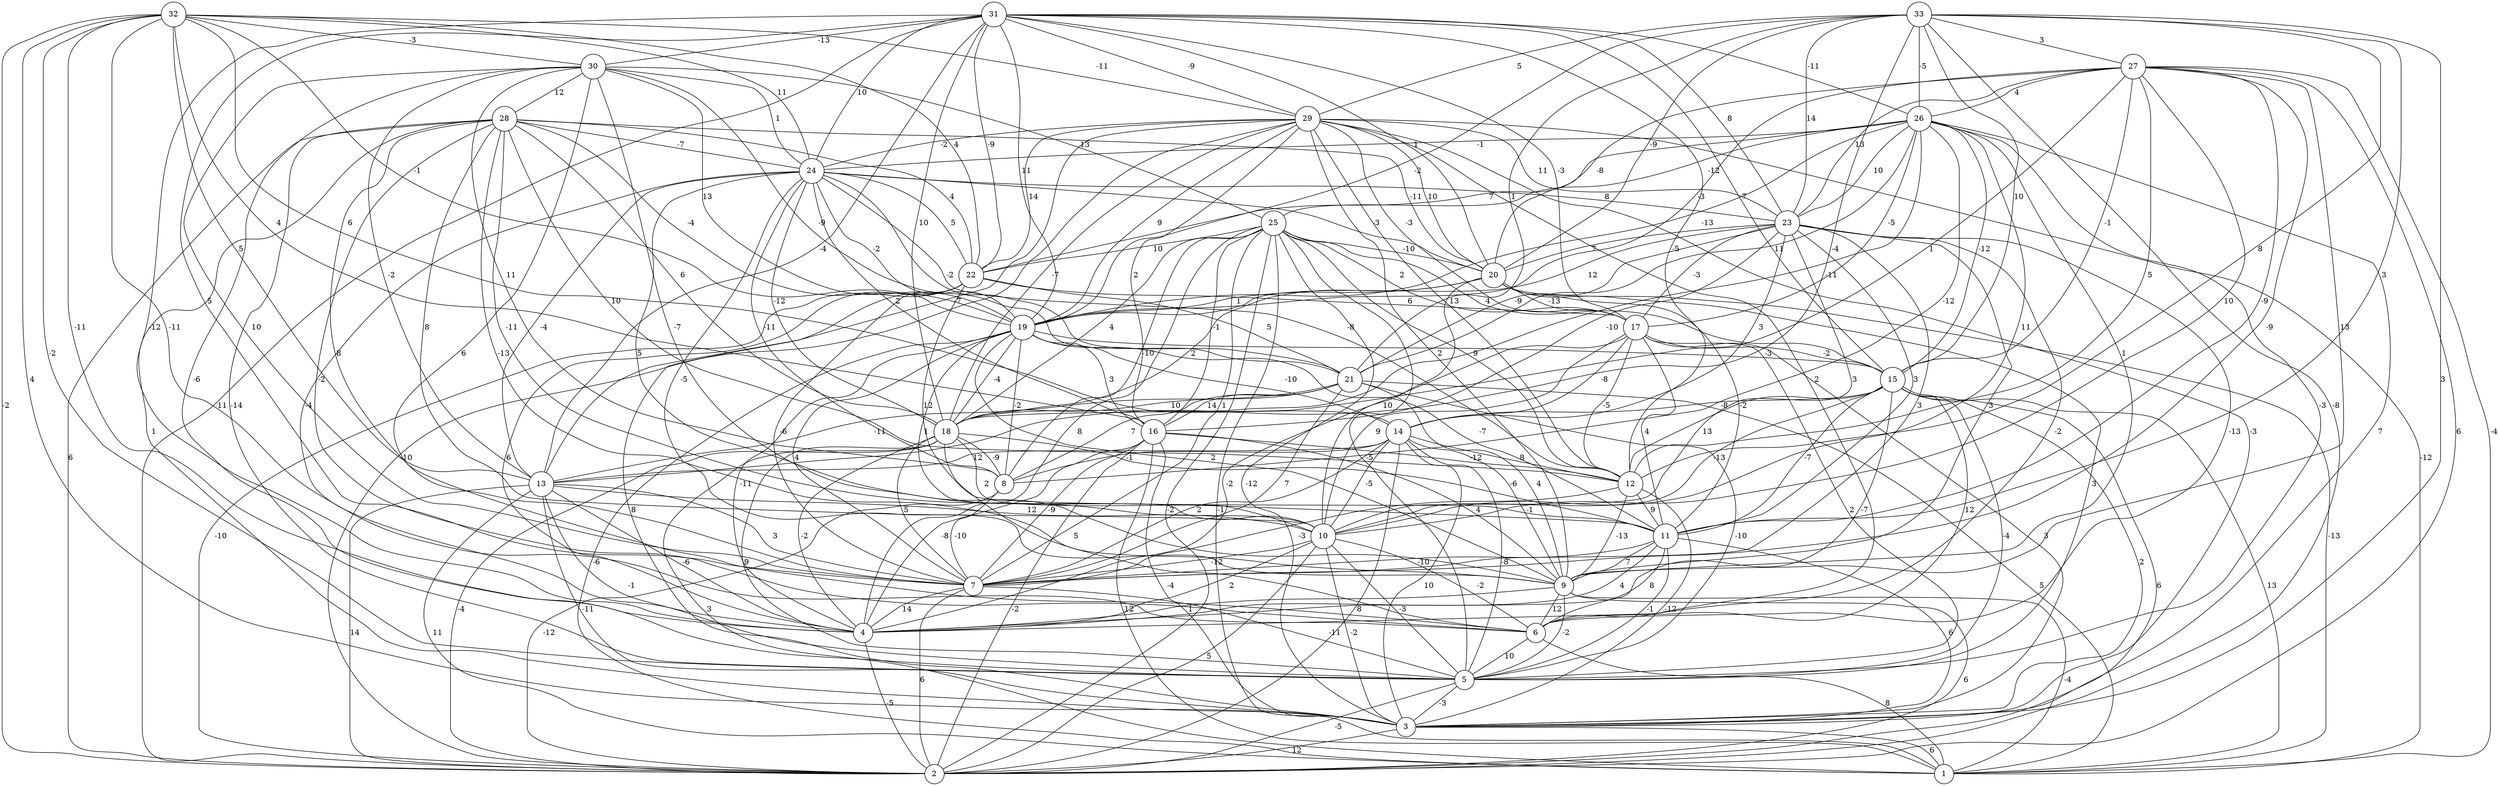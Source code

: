 graph { 
	 fontname="Helvetica,Arial,sans-serif" 
	 node [shape = circle]; 
	 33 -- 2 [label = "-8"];
	 33 -- 3 [label = "3"];
	 33 -- 11 [label = "3"];
	 33 -- 12 [label = "8"];
	 33 -- 13 [label = "-4"];
	 33 -- 15 [label = "10"];
	 33 -- 19 [label = "-2"];
	 33 -- 20 [label = "-9"];
	 33 -- 21 [label = "1"];
	 33 -- 23 [label = "14"];
	 33 -- 26 [label = "-5"];
	 33 -- 27 [label = "3"];
	 33 -- 29 [label = "5"];
	 32 -- 2 [label = "-2"];
	 32 -- 3 [label = "4"];
	 32 -- 4 [label = "-11"];
	 32 -- 5 [label = "-2"];
	 32 -- 6 [label = "-11"];
	 32 -- 13 [label = "5"];
	 32 -- 14 [label = "6"];
	 32 -- 16 [label = "4"];
	 32 -- 19 [label = "-1"];
	 32 -- 22 [label = "4"];
	 32 -- 24 [label = "11"];
	 32 -- 29 [label = "-11"];
	 32 -- 30 [label = "-3"];
	 31 -- 2 [label = "11"];
	 31 -- 4 [label = "-12"];
	 31 -- 7 [label = "5"];
	 31 -- 12 [label = "-5"];
	 31 -- 13 [label = "-4"];
	 31 -- 15 [label = "7"];
	 31 -- 17 [label = "-3"];
	 31 -- 18 [label = "10"];
	 31 -- 19 [label = "11"];
	 31 -- 20 [label = "1"];
	 31 -- 22 [label = "-9"];
	 31 -- 23 [label = "8"];
	 31 -- 24 [label = "10"];
	 31 -- 26 [label = "-11"];
	 31 -- 29 [label = "-9"];
	 31 -- 30 [label = "-13"];
	 30 -- 5 [label = "-6"];
	 30 -- 6 [label = "6"];
	 30 -- 7 [label = "10"];
	 30 -- 8 [label = "11"];
	 30 -- 9 [label = "-7"];
	 30 -- 13 [label = "-2"];
	 30 -- 19 [label = "13"];
	 30 -- 21 [label = "-9"];
	 30 -- 24 [label = "1"];
	 30 -- 25 [label = "13"];
	 30 -- 28 [label = "12"];
	 29 -- 1 [label = "-12"];
	 29 -- 2 [label = "-10"];
	 29 -- 3 [label = "-3"];
	 29 -- 6 [label = "2"];
	 29 -- 9 [label = "2"];
	 29 -- 12 [label = "13"];
	 29 -- 13 [label = "-7"];
	 29 -- 16 [label = "2"];
	 29 -- 17 [label = "-3"];
	 29 -- 18 [label = "-7"];
	 29 -- 19 [label = "9"];
	 29 -- 20 [label = "10"];
	 29 -- 22 [label = "14"];
	 29 -- 23 [label = "11"];
	 29 -- 24 [label = "-2"];
	 28 -- 2 [label = "6"];
	 28 -- 3 [label = "1"];
	 28 -- 5 [label = "-14"];
	 28 -- 6 [label = "-2"];
	 28 -- 7 [label = "8"];
	 28 -- 9 [label = "-13"];
	 28 -- 10 [label = "8"];
	 28 -- 11 [label = "-11"];
	 28 -- 12 [label = "10"];
	 28 -- 18 [label = "6"];
	 28 -- 19 [label = "-4"];
	 28 -- 20 [label = "-11"];
	 28 -- 22 [label = "4"];
	 28 -- 24 [label = "-7"];
	 27 -- 1 [label = "-4"];
	 27 -- 2 [label = "6"];
	 27 -- 7 [label = "-9"];
	 27 -- 9 [label = "13"];
	 27 -- 10 [label = "10"];
	 27 -- 11 [label = "-9"];
	 27 -- 12 [label = "5"];
	 27 -- 15 [label = "-1"];
	 27 -- 18 [label = "1"];
	 27 -- 19 [label = "-3"];
	 27 -- 20 [label = "-8"];
	 27 -- 23 [label = "13"];
	 27 -- 26 [label = "4"];
	 26 -- 3 [label = "7"];
	 26 -- 5 [label = "-3"];
	 26 -- 8 [label = "-12"];
	 26 -- 9 [label = "1"];
	 26 -- 10 [label = "11"];
	 26 -- 15 [label = "-12"];
	 26 -- 17 [label = "-5"];
	 26 -- 18 [label = "-11"];
	 26 -- 19 [label = "-13"];
	 26 -- 21 [label = "11"];
	 26 -- 22 [label = "7"];
	 26 -- 23 [label = "10"];
	 26 -- 24 [label = "-1"];
	 26 -- 25 [label = "-12"];
	 25 -- 1 [label = "-1"];
	 25 -- 2 [label = "-2"];
	 25 -- 3 [label = "-12"];
	 25 -- 4 [label = "8"];
	 25 -- 5 [label = "-5"];
	 25 -- 7 [label = "1"];
	 25 -- 8 [label = "-10"];
	 25 -- 12 [label = "9"];
	 25 -- 15 [label = "4"];
	 25 -- 16 [label = "-1"];
	 25 -- 17 [label = "2"];
	 25 -- 18 [label = "4"];
	 25 -- 20 [label = "-10"];
	 25 -- 22 [label = "10"];
	 24 -- 4 [label = "-4"];
	 24 -- 8 [label = "-11"];
	 24 -- 9 [label = "-5"];
	 24 -- 10 [label = "5"];
	 24 -- 12 [label = "-8"];
	 24 -- 13 [label = "-4"];
	 24 -- 16 [label = "2"];
	 24 -- 18 [label = "-12"];
	 24 -- 19 [label = "-2"];
	 24 -- 20 [label = "-3"];
	 24 -- 21 [label = "-2"];
	 24 -- 22 [label = "5"];
	 24 -- 23 [label = "8"];
	 23 -- 4 [label = "-2"];
	 23 -- 6 [label = "-13"];
	 23 -- 7 [label = "3"];
	 23 -- 9 [label = "3"];
	 23 -- 10 [label = "3"];
	 23 -- 11 [label = "3"];
	 23 -- 14 [label = "3"];
	 23 -- 16 [label = "-10"];
	 23 -- 17 [label = "-3"];
	 23 -- 19 [label = "12"];
	 23 -- 20 [label = "7"];
	 23 -- 21 [label = "-9"];
	 22 -- 2 [label = "-10"];
	 22 -- 3 [label = "8"];
	 22 -- 4 [label = "6"];
	 22 -- 7 [label = "-6"];
	 22 -- 11 [label = "12"];
	 22 -- 17 [label = "6"];
	 22 -- 21 [label = "5"];
	 21 -- 1 [label = "5"];
	 21 -- 5 [label = "-10"];
	 21 -- 7 [label = "7"];
	 21 -- 8 [label = "7"];
	 21 -- 9 [label = "4"];
	 21 -- 13 [label = "-11"];
	 21 -- 16 [label = "14"];
	 21 -- 18 [label = "10"];
	 20 -- 1 [label = "-13"];
	 20 -- 5 [label = "3"];
	 20 -- 10 [label = "10"];
	 20 -- 11 [label = "-2"];
	 20 -- 17 [label = "-13"];
	 20 -- 18 [label = "2"];
	 20 -- 19 [label = "1"];
	 19 -- 1 [label = "-6"];
	 19 -- 4 [label = "-11"];
	 19 -- 7 [label = "4"];
	 19 -- 8 [label = "-2"];
	 19 -- 9 [label = "2"];
	 19 -- 10 [label = "1"];
	 19 -- 11 [label = "-7"];
	 19 -- 14 [label = "-10"];
	 19 -- 15 [label = "-3"];
	 19 -- 16 [label = "3"];
	 19 -- 18 [label = "-4"];
	 18 -- 1 [label = "3"];
	 18 -- 2 [label = "-4"];
	 18 -- 4 [label = "-2"];
	 18 -- 5 [label = "9"];
	 18 -- 6 [label = "5"];
	 18 -- 7 [label = "5"];
	 18 -- 8 [label = "-9"];
	 18 -- 10 [label = "2"];
	 18 -- 11 [label = "-6"];
	 17 -- 3 [label = "3"];
	 17 -- 4 [label = "-2"];
	 17 -- 5 [label = "2"];
	 17 -- 10 [label = "9"];
	 17 -- 11 [label = "4"];
	 17 -- 12 [label = "-5"];
	 17 -- 14 [label = "-8"];
	 17 -- 15 [label = "-2"];
	 16 -- 1 [label = "12"];
	 16 -- 2 [label = "-2"];
	 16 -- 3 [label = "-4"];
	 16 -- 4 [label = "-8"];
	 16 -- 7 [label = "-9"];
	 16 -- 9 [label = "4"];
	 16 -- 12 [label = "-12"];
	 15 -- 1 [label = "13"];
	 15 -- 2 [label = "6"];
	 15 -- 3 [label = "2"];
	 15 -- 4 [label = "-7"];
	 15 -- 5 [label = "-4"];
	 15 -- 6 [label = "12"];
	 15 -- 10 [label = "-13"];
	 15 -- 11 [label = "-7"];
	 15 -- 12 [label = "13"];
	 15 -- 14 [label = "-8"];
	 14 -- 2 [label = "8"];
	 14 -- 3 [label = "10"];
	 14 -- 5 [label = "-8"];
	 14 -- 7 [label = "2"];
	 14 -- 8 [label = "-1"];
	 14 -- 9 [label = "-1"];
	 14 -- 10 [label = "-5"];
	 14 -- 12 [label = "8"];
	 14 -- 13 [label = "12"];
	 13 -- 1 [label = "11"];
	 13 -- 2 [label = "14"];
	 13 -- 3 [label = "-11"];
	 13 -- 4 [label = "-6"];
	 13 -- 5 [label = "-1"];
	 13 -- 7 [label = "3"];
	 13 -- 10 [label = "12"];
	 12 -- 3 [label = "-12"];
	 12 -- 7 [label = "-3"];
	 12 -- 9 [label = "-13"];
	 12 -- 11 [label = "9"];
	 11 -- 3 [label = "6"];
	 11 -- 4 [label = "4"];
	 11 -- 5 [label = "-1"];
	 11 -- 6 [label = "8"];
	 11 -- 7 [label = "-10"];
	 11 -- 9 [label = "7"];
	 10 -- 2 [label = "5"];
	 10 -- 3 [label = "-2"];
	 10 -- 4 [label = "2"];
	 10 -- 5 [label = "-3"];
	 10 -- 6 [label = "-2"];
	 10 -- 7 [label = "-12"];
	 9 -- 1 [label = "-4"];
	 9 -- 2 [label = "6"];
	 9 -- 4 [label = "1"];
	 9 -- 5 [label = "-2"];
	 9 -- 6 [label = "12"];
	 8 -- 2 [label = "-12"];
	 8 -- 7 [label = "-10"];
	 7 -- 2 [label = "6"];
	 7 -- 4 [label = "14"];
	 7 -- 5 [label = "-11"];
	 6 -- 1 [label = "8"];
	 6 -- 5 [label = "10"];
	 5 -- 2 [label = "-5"];
	 5 -- 3 [label = "-3"];
	 4 -- 2 [label = "-5"];
	 3 -- 1 [label = "6"];
	 3 -- 2 [label = "12"];
	 1;
	 2;
	 3;
	 4;
	 5;
	 6;
	 7;
	 8;
	 9;
	 10;
	 11;
	 12;
	 13;
	 14;
	 15;
	 16;
	 17;
	 18;
	 19;
	 20;
	 21;
	 22;
	 23;
	 24;
	 25;
	 26;
	 27;
	 28;
	 29;
	 30;
	 31;
	 32;
	 33;
}
